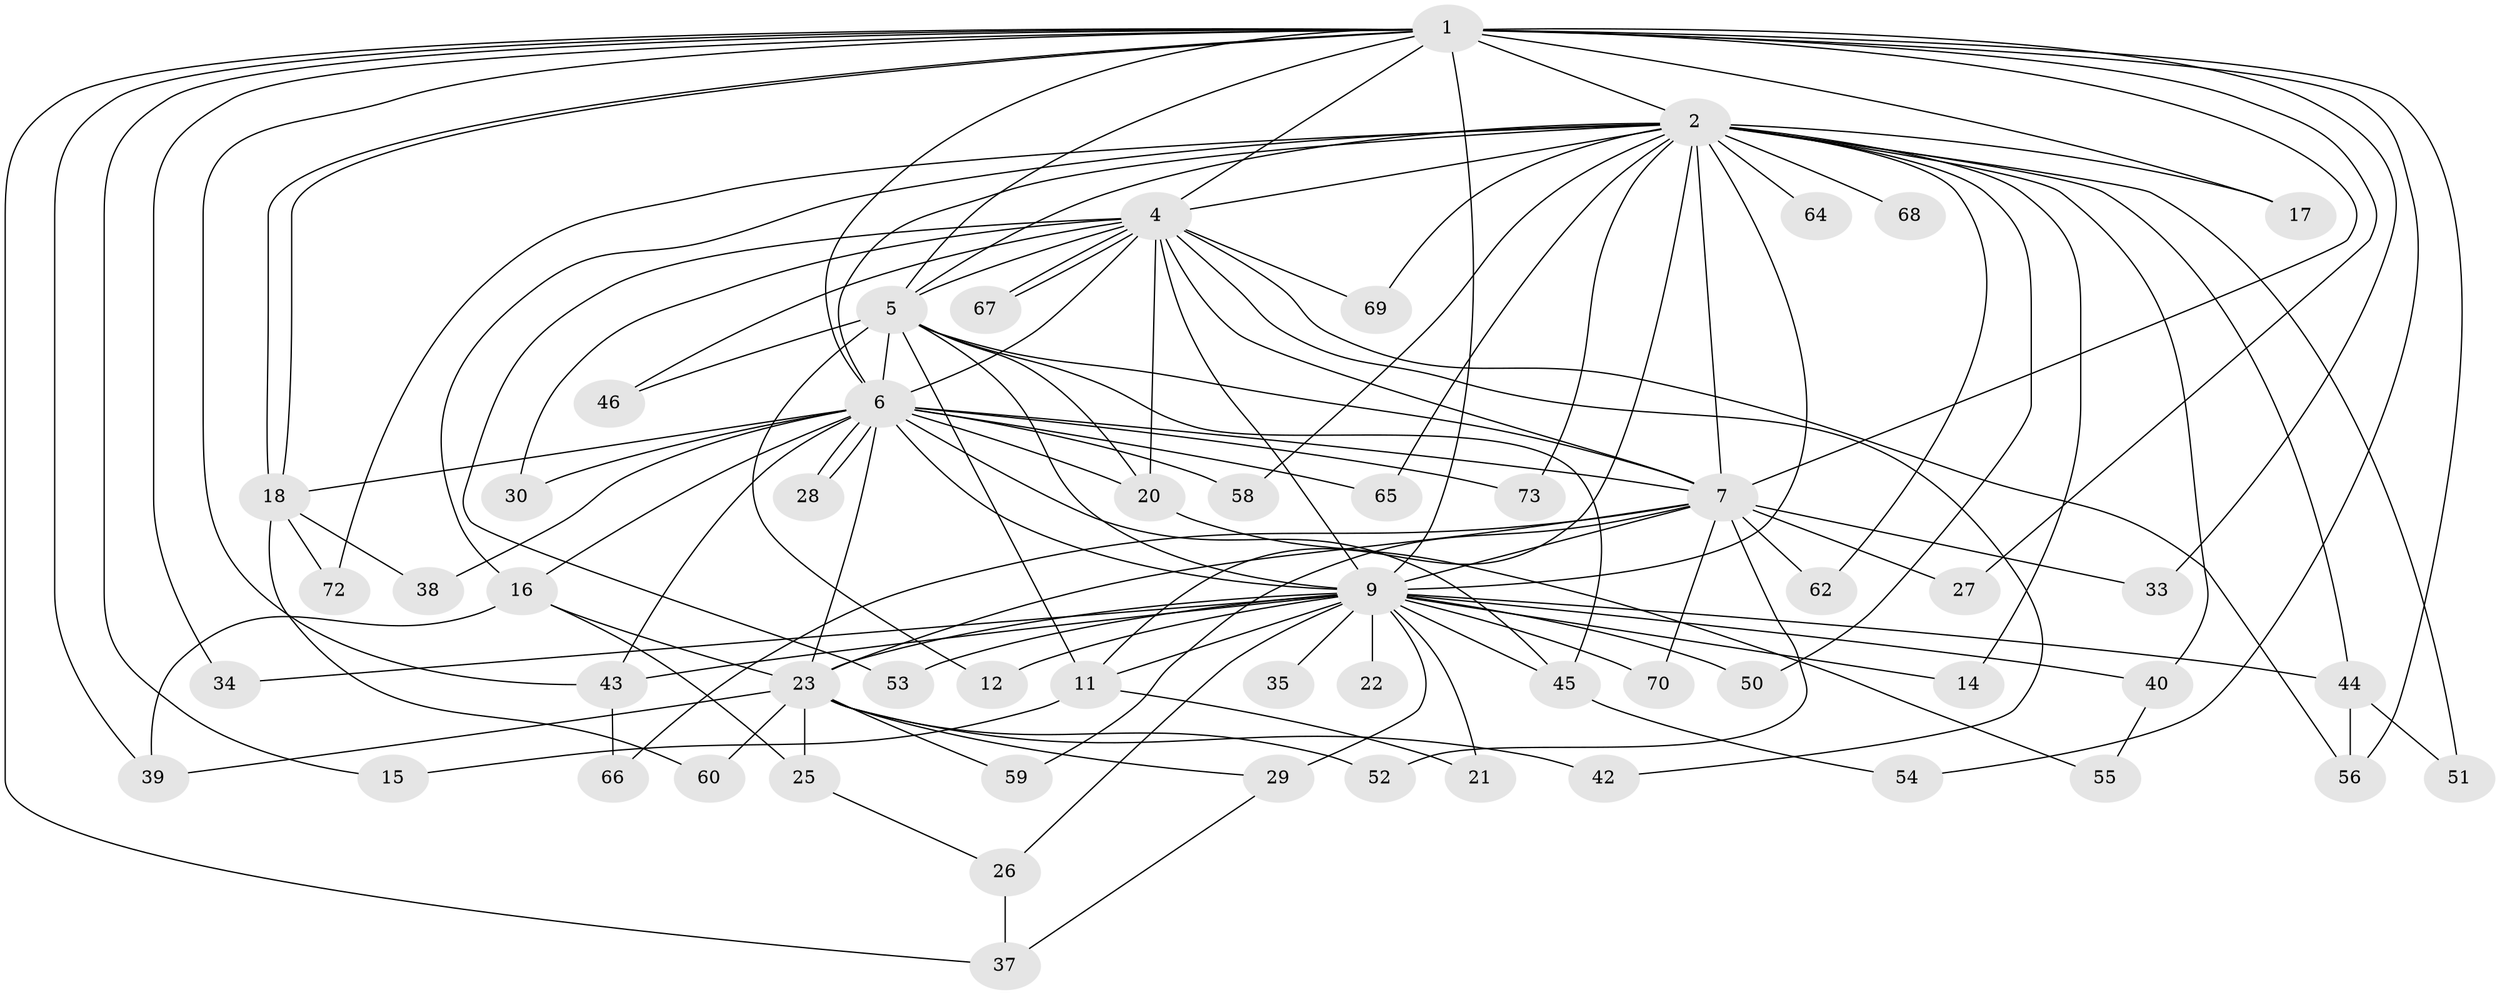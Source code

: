 // Generated by graph-tools (version 1.1) at 2025/23/03/03/25 07:23:40]
// undirected, 56 vertices, 125 edges
graph export_dot {
graph [start="1"]
  node [color=gray90,style=filled];
  1 [super="+3"];
  2 [super="+8"];
  4 [super="+13"];
  5 [super="+57"];
  6 [super="+48"];
  7 [super="+41"];
  9 [super="+10"];
  11 [super="+36"];
  12;
  14;
  15;
  16 [super="+31"];
  17;
  18 [super="+19"];
  20 [super="+32"];
  21;
  22;
  23 [super="+24"];
  25;
  26;
  27;
  28;
  29;
  30;
  33;
  34;
  35;
  37 [super="+71"];
  38;
  39 [super="+47"];
  40 [super="+49"];
  42;
  43 [super="+63"];
  44;
  45 [super="+61"];
  46;
  50;
  51;
  52;
  53;
  54;
  55;
  56 [super="+74"];
  58;
  59;
  60;
  62;
  64;
  65;
  66;
  67;
  68;
  69;
  70;
  72;
  73;
  1 -- 2 [weight=4];
  1 -- 4 [weight=3];
  1 -- 5 [weight=2];
  1 -- 6 [weight=2];
  1 -- 7 [weight=2];
  1 -- 9 [weight=4];
  1 -- 17;
  1 -- 18;
  1 -- 18;
  1 -- 27;
  1 -- 56;
  1 -- 33;
  1 -- 34;
  1 -- 37;
  1 -- 43;
  1 -- 15;
  1 -- 54;
  1 -- 39;
  2 -- 4 [weight=2];
  2 -- 5 [weight=2];
  2 -- 6 [weight=2];
  2 -- 7 [weight=3];
  2 -- 9 [weight=4];
  2 -- 11;
  2 -- 40 [weight=2];
  2 -- 51;
  2 -- 58;
  2 -- 62;
  2 -- 64 [weight=2];
  2 -- 69;
  2 -- 65;
  2 -- 68;
  2 -- 72;
  2 -- 73;
  2 -- 14;
  2 -- 16;
  2 -- 17;
  2 -- 44;
  2 -- 50;
  4 -- 5;
  4 -- 6;
  4 -- 7;
  4 -- 9 [weight=2];
  4 -- 20;
  4 -- 30;
  4 -- 42;
  4 -- 46;
  4 -- 53;
  4 -- 67;
  4 -- 67;
  4 -- 69;
  4 -- 56;
  5 -- 6 [weight=2];
  5 -- 7;
  5 -- 9 [weight=2];
  5 -- 11;
  5 -- 12;
  5 -- 20;
  5 -- 45;
  5 -- 46;
  6 -- 7;
  6 -- 9 [weight=2];
  6 -- 16;
  6 -- 28;
  6 -- 28;
  6 -- 30;
  6 -- 38;
  6 -- 58;
  6 -- 73;
  6 -- 18;
  6 -- 65;
  6 -- 20;
  6 -- 23;
  6 -- 43;
  6 -- 45;
  7 -- 9 [weight=2];
  7 -- 23;
  7 -- 27;
  7 -- 33;
  7 -- 52;
  7 -- 59;
  7 -- 62;
  7 -- 70;
  7 -- 66;
  9 -- 14;
  9 -- 21;
  9 -- 22 [weight=2];
  9 -- 23;
  9 -- 26;
  9 -- 29;
  9 -- 34;
  9 -- 44;
  9 -- 45;
  9 -- 50;
  9 -- 53;
  9 -- 70;
  9 -- 35;
  9 -- 43;
  9 -- 12;
  9 -- 40;
  9 -- 11;
  11 -- 15;
  11 -- 21;
  16 -- 25;
  16 -- 39;
  16 -- 23;
  18 -- 72;
  18 -- 38;
  18 -- 60;
  20 -- 55;
  23 -- 25;
  23 -- 52;
  23 -- 59;
  23 -- 39;
  23 -- 42;
  23 -- 60;
  23 -- 29;
  25 -- 26;
  26 -- 37;
  29 -- 37;
  40 -- 55;
  43 -- 66;
  44 -- 51;
  44 -- 56;
  45 -- 54;
}
